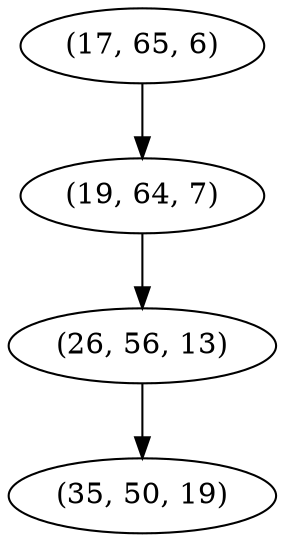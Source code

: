 digraph tree {
    "(17, 65, 6)";
    "(19, 64, 7)";
    "(26, 56, 13)";
    "(35, 50, 19)";
    "(17, 65, 6)" -> "(19, 64, 7)";
    "(19, 64, 7)" -> "(26, 56, 13)";
    "(26, 56, 13)" -> "(35, 50, 19)";
}
